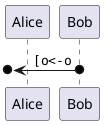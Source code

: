 {
  "sha1": "ddkys8t5fnyq4fkj6inxwvvei0i623z",
  "insertion": {
    "when": "2024-06-01T09:03:02.862Z",
    "user": "plantuml@gmail.com"
  }
}
@startuml
participant Alice as a
participant Bob   as b

 [o<-o b : "" [o<-o""

@enduml
